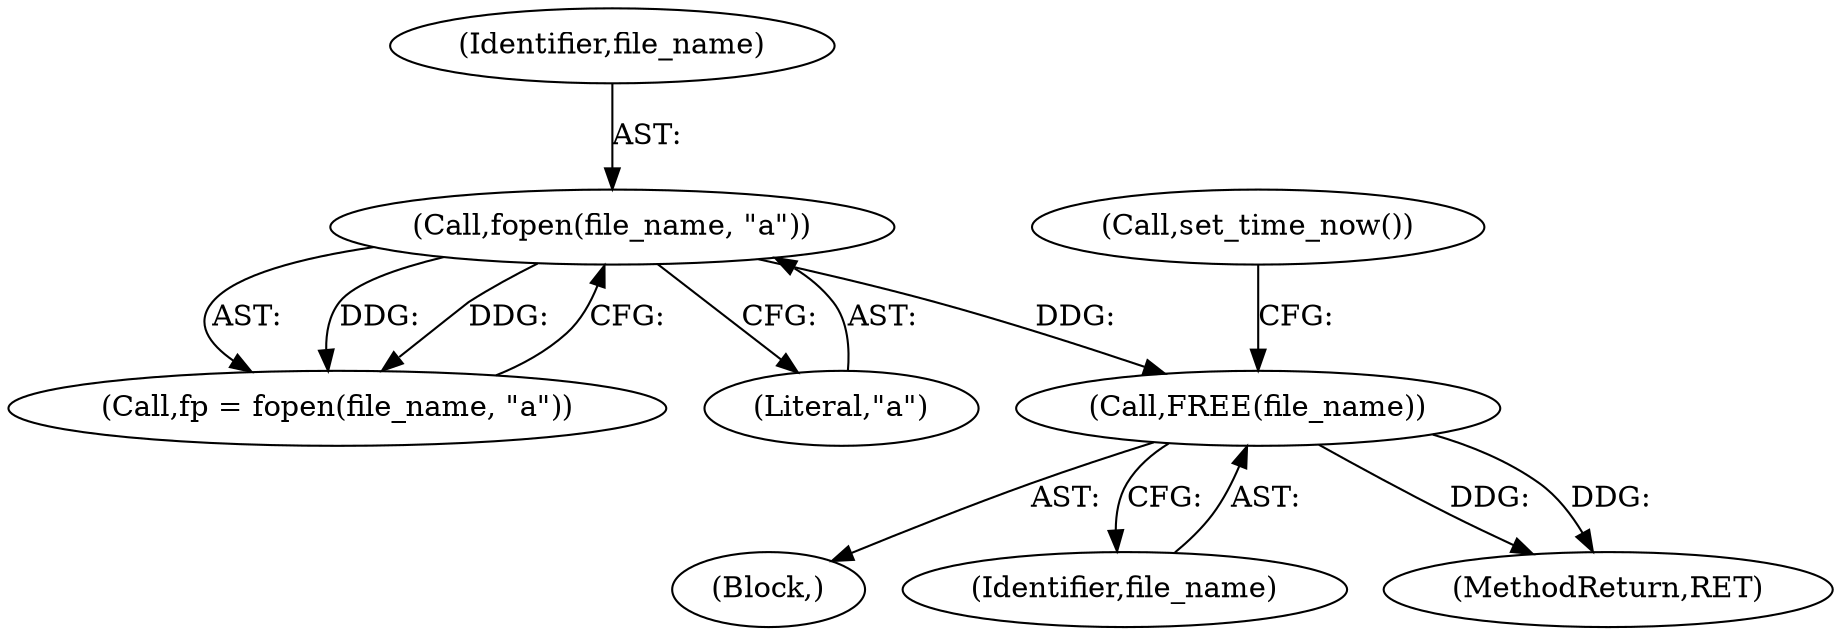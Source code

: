 digraph "0_keepalived_04f2d32871bb3b11d7dc024039952f2fe2750306_7@pointer" {
"1000113" [label="(Call,FREE(file_name))"];
"1000110" [label="(Call,fopen(file_name, \"a\"))"];
"1000110" [label="(Call,fopen(file_name, \"a\"))"];
"1000102" [label="(Block,)"];
"1000114" [label="(Identifier,file_name)"];
"1000115" [label="(Call,set_time_now())"];
"1000111" [label="(Identifier,file_name)"];
"1000108" [label="(Call,fp = fopen(file_name, \"a\"))"];
"1000112" [label="(Literal,\"a\")"];
"1000207" [label="(MethodReturn,RET)"];
"1000113" [label="(Call,FREE(file_name))"];
"1000113" -> "1000102"  [label="AST: "];
"1000113" -> "1000114"  [label="CFG: "];
"1000114" -> "1000113"  [label="AST: "];
"1000115" -> "1000113"  [label="CFG: "];
"1000113" -> "1000207"  [label="DDG: "];
"1000113" -> "1000207"  [label="DDG: "];
"1000110" -> "1000113"  [label="DDG: "];
"1000110" -> "1000108"  [label="AST: "];
"1000110" -> "1000112"  [label="CFG: "];
"1000111" -> "1000110"  [label="AST: "];
"1000112" -> "1000110"  [label="AST: "];
"1000108" -> "1000110"  [label="CFG: "];
"1000110" -> "1000108"  [label="DDG: "];
"1000110" -> "1000108"  [label="DDG: "];
}
